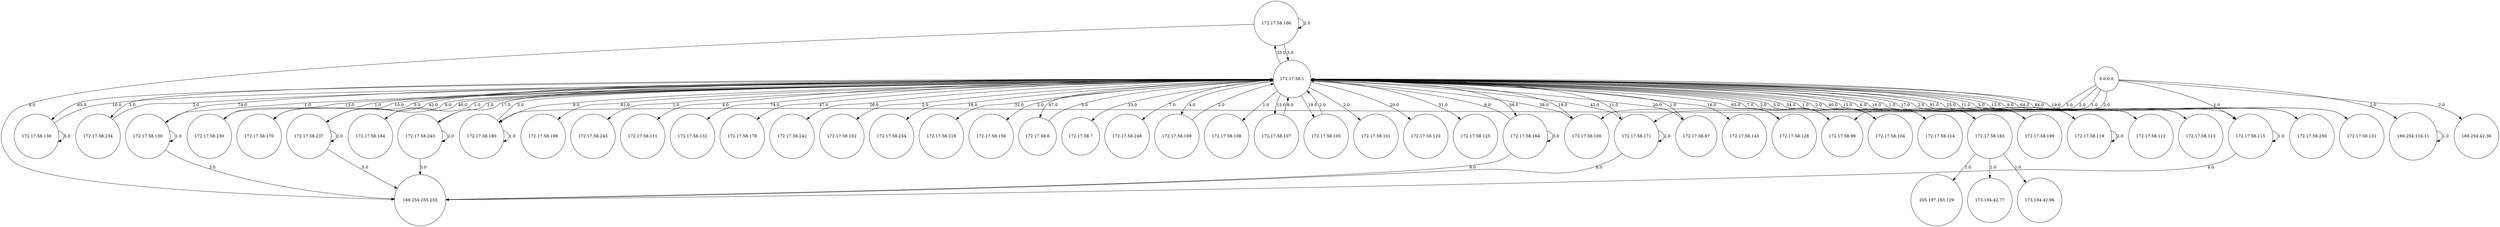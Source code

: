 digraph LAN {
	32 [label="172.17.58.166", shape=circle];
	51 [label="173.194.42.96", shape=circle];
	2 [label="169.254.116.11", shape=circle];
	34 [label="172.17.58.198", shape=circle];
	3 [label="172.17.58.199", shape=circle];
	35 [label="172.17.58.245", shape=circle];
	4 [label="172.17.58.119", shape=circle];
	37 [label="172.17.58.111", shape=circle];
	5 [label="172.17.58.112", shape=circle];
	6 [label="172.17.58.113", shape=circle];
	7 [label="172.17.58.114", shape=circle];
	8 [label="172.17.58.115", shape=circle];
	9 [label="172.17.58.250", shape=circle];
	39 [label="172.17.58.132", shape=circle];
	10 [label="172.17.58.130", shape=circle];
	11 [label="172.17.58.131", shape=circle];
	12 [label="172.17.58.136", shape=circle];
	41 [label="172.17.58.178", shape=circle];
	42 [label="205.197.193.129", shape=circle];
	13 [label="172.17.58.234", shape=circle];
	14 [label="172.17.58.237", shape=circle];
	15 [label="172.17.58.230", shape=circle];
	16 [label="172.17.58.170", shape=circle];
	17 [label="172.17.58.171", shape=circle];
	43 [label="169.254.42.36", shape=circle];
	44 [label="169.254.255.255", shape=circle];
	50 [label="172.17.58.242", shape=circle];
	45 [label="172.17.58.102", shape=circle];
	46 [label="173.194.42.77", shape=circle];
	38 [label="172.17.58.254", shape=circle];
	18 [label="172.17.58.184", shape=circle];
	19 [label="172.17.58.183", shape=circle];
	20 [label="172.17.58.180", shape=circle];
	21 [label="172.17.58.1", shape=circle];
	40 [label="172.17.58.219", shape=circle];
	36 [label="172.17.58.156", shape=circle];
	22 [label="172.17.58.6", shape=circle];
	47 [label="172.17.58.7", shape=circle];
	48 [label="172.17.58.248", shape=circle];
	24 [label="172.17.58.109", shape=circle];
	49 [label="172.17.58.108", shape=circle];
	25 [label="172.17.58.107", shape=circle];
	26 [label="172.17.58.105", shape=circle];
	23 [label="172.17.58.243", shape=circle];
	28 [label="0.0.0.0", shape=circle];
	52 [label="172.17.58.101", shape=circle];
	29 [label="172.17.58.100", shape=circle];
	53 [label="172.17.58.120", shape=circle];
	54 [label="172.17.58.125", shape=circle];
	30 [label="172.17.58.97", shape=circle];
	55 [label="172.17.58.143", shape=circle];
	31 [label="172.17.58.128", shape=circle];
	1 [label="172.17.58.99", shape=circle];
	27 [label="172.17.58.104", shape=circle];
	33 [label="172.17.58.164", shape=circle];
	1 -> 21 [label="2.0"];
	2 -> 2 [label="1.0"];
	3 -> 21 [label="1.0"];
	4 -> 4 [label="2.0"];
	4 -> 21 [label="2.0"];
	5 -> 21 [label="25.0"];
	6 -> 21 [label="5.0"];
	7 -> 21 [label="2.0"];
	8 -> 44 [label="4.0"];
	8 -> 8 [label="1.0"];
	9 -> 21 [label="9.0"];
	10 -> 21 [label="1.0"];
	10 -> 44 [label="3.0"];
	10 -> 10 [label="1.0"];
	11 -> 21 [label="19.0"];
	12 -> 21 [label="10.0"];
	12 -> 12 [label="5.0"];
	13 -> 21 [label="2.0"];
	14 -> 21 [label="9.0"];
	14 -> 14 [label="2.0"];
	14 -> 44 [label="5.0"];
	15 -> 21 [label="1.0"];
	16 -> 21 [label="3.0"];
	17 -> 21 [label="11.0"];
	17 -> 44 [label="8.0"];
	17 -> 17 [label="2.0"];
	18 -> 21 [label="1.0"];
	19 -> 42 [label="1.0"];
	19 -> 21 [label="6.0"];
	19 -> 51 [label="1.0"];
	19 -> 46 [label="1.0"];
	20 -> 21 [label="3.0"];
	20 -> 20 [label="1.0"];
	21 -> 1 [label="5.0"];
	21 -> 34 [label="61.0"];
	21 -> 3 [label="16.0"];
	21 -> 4 [label="17.0"];
	21 -> 36 [label="2.0"];
	21 -> 37 [label="4.0"];
	21 -> 5 [label="81.0"];
	21 -> 38 [label="18.0"];
	21 -> 7 [label="40.0"];
	21 -> 26 [label="19.0"];
	21 -> 9 [label="64.0"];
	21 -> 39 [label="74.0"];
	21 -> 10 [label="74.0"];
	21 -> 11 [label="84.0"];
	21 -> 12 [label="65.0"];
	21 -> 41 [label="47.0"];
	21 -> 13 [label="3.0"];
	21 -> 14 [label="42.0"];
	21 -> 15 [label="13.0"];
	21 -> 16 [label="10.0"];
	21 -> 17 [label="42.0"];
	21 -> 45 [label="2.0"];
	21 -> 6 [label="11.0"];
	21 -> 18 [label="40.0"];
	21 -> 19 [label="15.0"];
	21 -> 20 [label="9.0"];
	21 -> 40 [label="32.0"];
	21 -> 22 [label="47.0"];
	21 -> 47 [label="33.0"];
	21 -> 48 [label="7.0"];
	21 -> 23 [label="17.0"];
	21 -> 24 [label="4.0"];
	21 -> 49 [label="1.0"];
	21 -> 25 [label="15.0"];
	21 -> 50 [label="26.0"];
	21 -> 27 [label="34.0"];
	21 -> 35 [label="1.0"];
	21 -> 52 [label="2.0"];
	21 -> 29 [label="19.0"];
	21 -> 53 [label="20.0"];
	21 -> 54 [label="51.0"];
	21 -> 30 [label="20.0"];
	21 -> 8 [label="13.0"];
	21 -> 55 [label="16.0"];
	21 -> 33 [label="56.0"];
	21 -> 32 [label="35.0"];
	21 -> 31 [label="65.0"];
	22 -> 21 [label="5.0"];
	23 -> 21 [label="1.0"];
	23 -> 44 [label="3.0"];
	23 -> 23 [label="2.0"];
	24 -> 21 [label="2.0"];
	25 -> 21 [label="8.0"];
	26 -> 21 [label="2.0"];
	27 -> 21 [label="1.0"];
	28 -> 2 [label="2.0"];
	28 -> 1 [label="2.0"];
	28 -> 20 [label="5.0"];
	28 -> 17 [label="1.0"];
	28 -> 43 [label="2.0"];
	28 -> 8 [label="1.0"];
	28 -> 29 [label="2.0"];
	29 -> 21 [label="38.0"];
	30 -> 21 [label="1.0"];
	31 -> 21 [label="7.0"];
	32 -> 21 [label="3.0"];
	32 -> 44 [label="8.0"];
	32 -> 32 [label="2.0"];
	33 -> 21 [label="6.0"];
	33 -> 44 [label="6.0"];
	33 -> 33 [label="3.0"];
}
